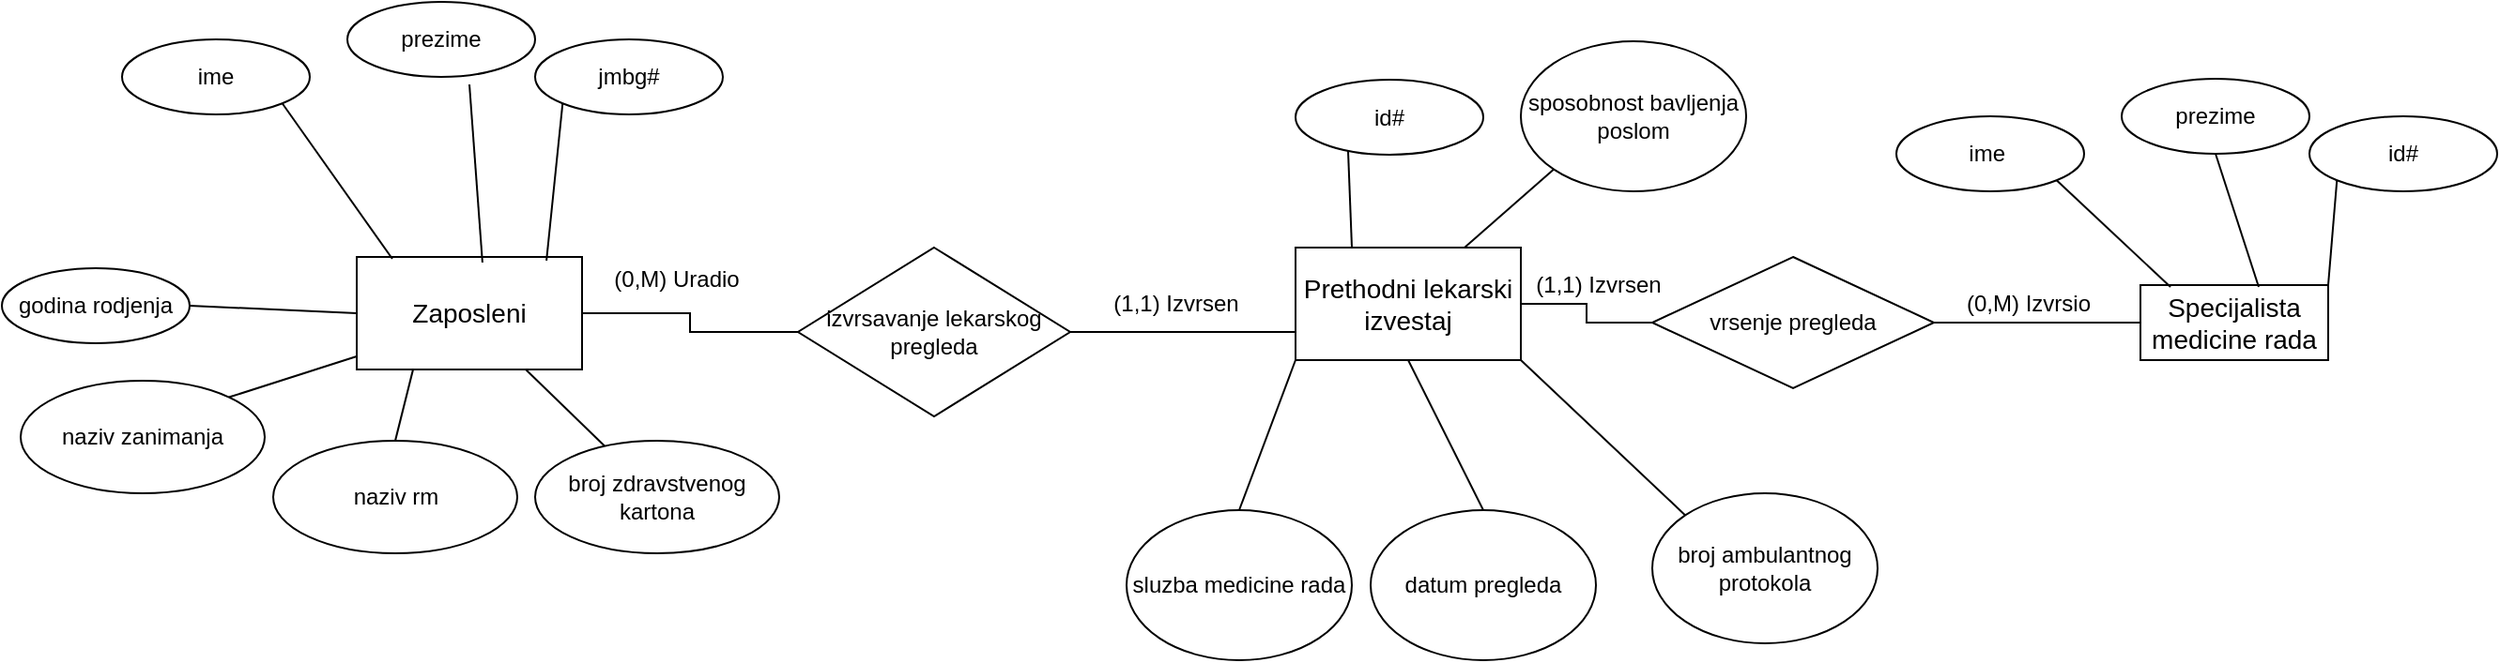 <mxfile version="22.0.8" type="device">
  <diagram id="cX9Rxq1GDXvq4FwfHjqG" name="Page-1">
    <mxGraphModel dx="2643" dy="1000" grid="1" gridSize="10" guides="1" tooltips="1" connect="1" arrows="1" fold="1" page="1" pageScale="1" pageWidth="850" pageHeight="1100" math="0" shadow="0">
      <root>
        <mxCell id="0" />
        <mxCell id="1" parent="0" />
        <mxCell id="XjySdd2gi-GwcaV57Ylc-87" style="rounded=0;orthogonalLoop=1;jettySize=auto;html=1;exitX=1;exitY=1;exitDx=0;exitDy=0;entryX=0;entryY=0;entryDx=0;entryDy=0;endArrow=none;endFill=0;" edge="1" parent="1" source="XjySdd2gi-GwcaV57Ylc-42" target="XjySdd2gi-GwcaV57Ylc-86">
          <mxGeometry relative="1" as="geometry" />
        </mxCell>
        <mxCell id="XjySdd2gi-GwcaV57Ylc-42" value="Prethodni lekarski izvestaj" style="rounded=0;whiteSpace=wrap;html=1;fontSize=14;" vertex="1" parent="1">
          <mxGeometry x="40" y="920" width="120" height="60" as="geometry" />
        </mxCell>
        <mxCell id="XjySdd2gi-GwcaV57Ylc-43" value="&lt;span style=&quot;font-size: 14px;&quot;&gt;Specijalista medicine rada&lt;/span&gt;" style="whiteSpace=wrap;html=1;align=center;" vertex="1" parent="1">
          <mxGeometry x="490" y="940" width="100" height="40" as="geometry" />
        </mxCell>
        <mxCell id="XjySdd2gi-GwcaV57Ylc-44" value="" style="edgeStyle=orthogonalEdgeStyle;rounded=0;orthogonalLoop=1;jettySize=auto;html=1;endArrow=none;endFill=0;" edge="1" parent="1" source="XjySdd2gi-GwcaV57Ylc-48" target="XjySdd2gi-GwcaV57Ylc-42">
          <mxGeometry relative="1" as="geometry">
            <mxPoint x="110" y="950" as="targetPoint" />
          </mxGeometry>
        </mxCell>
        <mxCell id="XjySdd2gi-GwcaV57Ylc-45" value="&lt;font style=&quot;font-size: 12px;&quot;&gt;(1,1) Izvrsen&lt;/font&gt;" style="edgeLabel;html=1;align=center;verticalAlign=middle;resizable=0;points=[];fontSize=12;" vertex="1" connectable="0" parent="XjySdd2gi-GwcaV57Ylc-44">
          <mxGeometry x="0.339" y="1" relative="1" as="geometry">
            <mxPoint x="14" y="-11" as="offset" />
          </mxGeometry>
        </mxCell>
        <mxCell id="XjySdd2gi-GwcaV57Ylc-46" style="edgeStyle=orthogonalEdgeStyle;rounded=0;orthogonalLoop=1;jettySize=auto;html=1;exitX=1;exitY=0.5;exitDx=0;exitDy=0;entryX=0;entryY=0.5;entryDx=0;entryDy=0;endArrow=none;endFill=0;" edge="1" parent="1" source="XjySdd2gi-GwcaV57Ylc-48" target="XjySdd2gi-GwcaV57Ylc-43">
          <mxGeometry relative="1" as="geometry" />
        </mxCell>
        <mxCell id="XjySdd2gi-GwcaV57Ylc-47" value="(0,M) Izvrsio" style="edgeLabel;html=1;align=center;verticalAlign=middle;resizable=0;points=[];fontSize=12;" vertex="1" connectable="0" parent="XjySdd2gi-GwcaV57Ylc-46">
          <mxGeometry x="-0.036" y="3" relative="1" as="geometry">
            <mxPoint x="-3" y="-7" as="offset" />
          </mxGeometry>
        </mxCell>
        <mxCell id="XjySdd2gi-GwcaV57Ylc-48" value="vrsenje pregleda" style="shape=rhombus;perimeter=rhombusPerimeter;whiteSpace=wrap;html=1;align=center;" vertex="1" parent="1">
          <mxGeometry x="230" y="925" width="150" height="70" as="geometry" />
        </mxCell>
        <mxCell id="XjySdd2gi-GwcaV57Ylc-49" value="ime&amp;nbsp;" style="ellipse;whiteSpace=wrap;html=1;align=center;" vertex="1" parent="1">
          <mxGeometry x="360" y="850" width="100" height="40" as="geometry" />
        </mxCell>
        <mxCell id="XjySdd2gi-GwcaV57Ylc-50" value="" style="endArrow=none;html=1;rounded=0;entryX=0.16;entryY=0.025;entryDx=0;entryDy=0;exitX=1;exitY=1;exitDx=0;exitDy=0;entryPerimeter=0;" edge="1" parent="1" source="XjySdd2gi-GwcaV57Ylc-49" target="XjySdd2gi-GwcaV57Ylc-43">
          <mxGeometry width="50" height="50" relative="1" as="geometry">
            <mxPoint x="520" y="1080" as="sourcePoint" />
            <mxPoint x="575" y="1028" as="targetPoint" />
          </mxGeometry>
        </mxCell>
        <mxCell id="XjySdd2gi-GwcaV57Ylc-51" value="id#" style="ellipse;whiteSpace=wrap;html=1;align=center;" vertex="1" parent="1">
          <mxGeometry x="580" y="850" width="100" height="40" as="geometry" />
        </mxCell>
        <mxCell id="XjySdd2gi-GwcaV57Ylc-52" value="" style="endArrow=none;html=1;rounded=0;entryX=1;entryY=0;entryDx=0;entryDy=0;exitX=0;exitY=1;exitDx=0;exitDy=0;" edge="1" parent="1" source="XjySdd2gi-GwcaV57Ylc-51" target="XjySdd2gi-GwcaV57Ylc-43">
          <mxGeometry width="50" height="50" relative="1" as="geometry">
            <mxPoint x="480" y="1010" as="sourcePoint" />
            <mxPoint x="575" y="1003" as="targetPoint" />
          </mxGeometry>
        </mxCell>
        <mxCell id="XjySdd2gi-GwcaV57Ylc-53" value="prezime" style="ellipse;whiteSpace=wrap;html=1;align=center;" vertex="1" parent="1">
          <mxGeometry x="480" y="830" width="100" height="40" as="geometry" />
        </mxCell>
        <mxCell id="XjySdd2gi-GwcaV57Ylc-54" value="" style="endArrow=none;html=1;rounded=0;entryX=0.63;entryY=0.025;entryDx=0;entryDy=0;exitX=0.5;exitY=1;exitDx=0;exitDy=0;entryPerimeter=0;" edge="1" parent="1" source="XjySdd2gi-GwcaV57Ylc-53" target="XjySdd2gi-GwcaV57Ylc-43">
          <mxGeometry width="50" height="50" relative="1" as="geometry">
            <mxPoint x="640" y="1070" as="sourcePoint" />
            <mxPoint x="735" y="1053" as="targetPoint" />
          </mxGeometry>
        </mxCell>
        <mxCell id="XjySdd2gi-GwcaV57Ylc-55" value="id#" style="ellipse;whiteSpace=wrap;html=1;align=center;" vertex="1" parent="1">
          <mxGeometry x="40" y="830.5" width="100" height="40" as="geometry" />
        </mxCell>
        <mxCell id="XjySdd2gi-GwcaV57Ylc-56" value="" style="endArrow=none;html=1;rounded=0;entryX=0.25;entryY=0;entryDx=0;entryDy=0;exitX=0.28;exitY=0.95;exitDx=0;exitDy=0;exitPerimeter=0;" edge="1" parent="1" source="XjySdd2gi-GwcaV57Ylc-55" target="XjySdd2gi-GwcaV57Ylc-42">
          <mxGeometry width="50" height="50" relative="1" as="geometry">
            <mxPoint x="110" y="1069.5" as="sourcePoint" />
            <mxPoint x="60" y="909.5" as="targetPoint" />
          </mxGeometry>
        </mxCell>
        <mxCell id="XjySdd2gi-GwcaV57Ylc-59" value="Zaposleni" style="rounded=0;whiteSpace=wrap;html=1;fontSize=14;" vertex="1" parent="1">
          <mxGeometry x="-460" y="925" width="120" height="60" as="geometry" />
        </mxCell>
        <mxCell id="XjySdd2gi-GwcaV57Ylc-60" value="" style="edgeStyle=orthogonalEdgeStyle;rounded=0;orthogonalLoop=1;jettySize=auto;html=1;endArrow=none;endFill=0;entryX=1;entryY=0.5;entryDx=0;entryDy=0;" edge="1" parent="1" source="XjySdd2gi-GwcaV57Ylc-64" target="XjySdd2gi-GwcaV57Ylc-59">
          <mxGeometry relative="1" as="geometry">
            <mxPoint x="-305" y="961" as="targetPoint" />
          </mxGeometry>
        </mxCell>
        <mxCell id="XjySdd2gi-GwcaV57Ylc-61" value="&lt;font style=&quot;font-size: 12px;&quot;&gt;(1,1) Izvrsen&lt;/font&gt;" style="edgeLabel;html=1;align=center;verticalAlign=middle;resizable=0;points=[];fontSize=12;" vertex="1" connectable="0" parent="XjySdd2gi-GwcaV57Ylc-60">
          <mxGeometry x="0.339" y="1" relative="1" as="geometry">
            <mxPoint x="274" y="-6" as="offset" />
          </mxGeometry>
        </mxCell>
        <mxCell id="XjySdd2gi-GwcaV57Ylc-62" style="edgeStyle=orthogonalEdgeStyle;rounded=0;orthogonalLoop=1;jettySize=auto;html=1;exitX=1;exitY=0.5;exitDx=0;exitDy=0;entryX=0;entryY=0.75;entryDx=0;entryDy=0;endArrow=none;endFill=0;" edge="1" parent="1" source="XjySdd2gi-GwcaV57Ylc-64" target="XjySdd2gi-GwcaV57Ylc-42">
          <mxGeometry relative="1" as="geometry">
            <mxPoint x="25" y="966" as="targetPoint" />
          </mxGeometry>
        </mxCell>
        <mxCell id="XjySdd2gi-GwcaV57Ylc-63" value="(0,M) Uradio" style="edgeLabel;html=1;align=center;verticalAlign=middle;resizable=0;points=[];fontSize=12;" vertex="1" connectable="0" parent="XjySdd2gi-GwcaV57Ylc-62">
          <mxGeometry x="-0.036" y="3" relative="1" as="geometry">
            <mxPoint x="-268" y="-25" as="offset" />
          </mxGeometry>
        </mxCell>
        <mxCell id="XjySdd2gi-GwcaV57Ylc-64" value="izvrsavanje lekarskog pregleda" style="shape=rhombus;perimeter=rhombusPerimeter;align=center;whiteSpace=wrap;html=1;spacingTop=0;spacing=2;spacingRight=2;spacingLeft=2;" vertex="1" parent="1">
          <mxGeometry x="-225" y="920" width="145" height="90" as="geometry" />
        </mxCell>
        <mxCell id="XjySdd2gi-GwcaV57Ylc-68" value="ime" style="ellipse;whiteSpace=wrap;html=1;align=center;" vertex="1" parent="1">
          <mxGeometry x="-585" y="809" width="100" height="40" as="geometry" />
        </mxCell>
        <mxCell id="XjySdd2gi-GwcaV57Ylc-69" value="" style="endArrow=none;html=1;rounded=0;entryX=0.158;entryY=0.017;entryDx=0;entryDy=0;exitX=1;exitY=1;exitDx=0;exitDy=0;entryPerimeter=0;" edge="1" parent="1" source="XjySdd2gi-GwcaV57Ylc-68" target="XjySdd2gi-GwcaV57Ylc-59">
          <mxGeometry width="50" height="50" relative="1" as="geometry">
            <mxPoint x="-425" y="1039" as="sourcePoint" />
            <mxPoint x="-442" y="902" as="targetPoint" />
          </mxGeometry>
        </mxCell>
        <mxCell id="XjySdd2gi-GwcaV57Ylc-70" value="jmbg#" style="ellipse;whiteSpace=wrap;html=1;align=center;" vertex="1" parent="1">
          <mxGeometry x="-365" y="809" width="100" height="40" as="geometry" />
        </mxCell>
        <mxCell id="XjySdd2gi-GwcaV57Ylc-71" value="" style="endArrow=none;html=1;rounded=0;entryX=0.842;entryY=0.033;entryDx=0;entryDy=0;exitX=0;exitY=1;exitDx=0;exitDy=0;entryPerimeter=0;" edge="1" parent="1" source="XjySdd2gi-GwcaV57Ylc-70" target="XjySdd2gi-GwcaV57Ylc-59">
          <mxGeometry width="50" height="50" relative="1" as="geometry">
            <mxPoint x="-465" y="969" as="sourcePoint" />
            <mxPoint x="-365" y="901" as="targetPoint" />
          </mxGeometry>
        </mxCell>
        <mxCell id="XjySdd2gi-GwcaV57Ylc-72" value="prezime" style="ellipse;whiteSpace=wrap;html=1;align=center;" vertex="1" parent="1">
          <mxGeometry x="-465" y="789" width="100" height="40" as="geometry" />
        </mxCell>
        <mxCell id="XjySdd2gi-GwcaV57Ylc-73" value="" style="endArrow=none;html=1;rounded=0;entryX=0.558;entryY=0.05;entryDx=0;entryDy=0;exitX=0.65;exitY=1.1;exitDx=0;exitDy=0;exitPerimeter=0;entryPerimeter=0;" edge="1" parent="1" source="XjySdd2gi-GwcaV57Ylc-72" target="XjySdd2gi-GwcaV57Ylc-59">
          <mxGeometry width="50" height="50" relative="1" as="geometry">
            <mxPoint x="-305" y="1029" as="sourcePoint" />
            <mxPoint x="-388" y="898" as="targetPoint" />
          </mxGeometry>
        </mxCell>
        <mxCell id="XjySdd2gi-GwcaV57Ylc-74" value="naziv zanimanja" style="ellipse;whiteSpace=wrap;html=1;align=center;" vertex="1" parent="1">
          <mxGeometry x="-639" y="991" width="130" height="60" as="geometry" />
        </mxCell>
        <mxCell id="XjySdd2gi-GwcaV57Ylc-75" value="" style="endArrow=none;html=1;rounded=0;entryX=0;entryY=0.883;entryDx=0;entryDy=0;exitX=1;exitY=0;exitDx=0;exitDy=0;entryPerimeter=0;" edge="1" parent="1" source="XjySdd2gi-GwcaV57Ylc-74" target="XjySdd2gi-GwcaV57Ylc-59">
          <mxGeometry width="50" height="50" relative="1" as="geometry">
            <mxPoint x="-519" y="1011" as="sourcePoint" />
            <mxPoint x="-459" y="959" as="targetPoint" />
          </mxGeometry>
        </mxCell>
        <mxCell id="XjySdd2gi-GwcaV57Ylc-76" value="godina rodjenja" style="ellipse;whiteSpace=wrap;html=1;align=center;" vertex="1" parent="1">
          <mxGeometry x="-649" y="931" width="100" height="40" as="geometry" />
        </mxCell>
        <mxCell id="XjySdd2gi-GwcaV57Ylc-77" value="" style="endArrow=none;html=1;rounded=0;entryX=0;entryY=0.5;entryDx=0;entryDy=0;exitX=1;exitY=0.5;exitDx=0;exitDy=0;" edge="1" parent="1" source="XjySdd2gi-GwcaV57Ylc-76" target="XjySdd2gi-GwcaV57Ylc-59">
          <mxGeometry width="50" height="50" relative="1" as="geometry">
            <mxPoint x="-559" y="951" as="sourcePoint" />
            <mxPoint x="-459" y="941" as="targetPoint" />
          </mxGeometry>
        </mxCell>
        <mxCell id="XjySdd2gi-GwcaV57Ylc-80" value="naziv rm" style="ellipse;whiteSpace=wrap;html=1;align=center;" vertex="1" parent="1">
          <mxGeometry x="-504.5" y="1023" width="130" height="60" as="geometry" />
        </mxCell>
        <mxCell id="XjySdd2gi-GwcaV57Ylc-81" value="" style="endArrow=none;html=1;rounded=0;entryX=0.25;entryY=1;entryDx=0;entryDy=0;exitX=0.5;exitY=0;exitDx=0;exitDy=0;" edge="1" parent="1" source="XjySdd2gi-GwcaV57Ylc-80" target="XjySdd2gi-GwcaV57Ylc-59">
          <mxGeometry width="50" height="50" relative="1" as="geometry">
            <mxPoint x="-384.5" y="1043" as="sourcePoint" />
            <mxPoint x="-325.5" y="1010" as="targetPoint" />
          </mxGeometry>
        </mxCell>
        <mxCell id="XjySdd2gi-GwcaV57Ylc-82" value="sluzba medicine rada" style="ellipse;whiteSpace=wrap;html=1;" vertex="1" parent="1">
          <mxGeometry x="-50" y="1060" width="120" height="80" as="geometry" />
        </mxCell>
        <mxCell id="XjySdd2gi-GwcaV57Ylc-83" style="rounded=0;orthogonalLoop=1;jettySize=auto;html=1;exitX=0.5;exitY=0;exitDx=0;exitDy=0;entryX=0;entryY=1;entryDx=0;entryDy=0;endArrow=none;endFill=0;" edge="1" parent="1" source="XjySdd2gi-GwcaV57Ylc-82" target="XjySdd2gi-GwcaV57Ylc-42">
          <mxGeometry relative="1" as="geometry" />
        </mxCell>
        <mxCell id="XjySdd2gi-GwcaV57Ylc-84" value="datum pregleda" style="ellipse;whiteSpace=wrap;html=1;" vertex="1" parent="1">
          <mxGeometry x="80" y="1060" width="120" height="80" as="geometry" />
        </mxCell>
        <mxCell id="XjySdd2gi-GwcaV57Ylc-85" style="rounded=0;orthogonalLoop=1;jettySize=auto;html=1;exitX=0.5;exitY=0;exitDx=0;exitDy=0;entryX=0.5;entryY=1;entryDx=0;entryDy=0;endArrow=none;endFill=0;" edge="1" parent="1" source="XjySdd2gi-GwcaV57Ylc-84" target="XjySdd2gi-GwcaV57Ylc-42">
          <mxGeometry relative="1" as="geometry">
            <mxPoint x="170" y="985" as="targetPoint" />
          </mxGeometry>
        </mxCell>
        <mxCell id="XjySdd2gi-GwcaV57Ylc-86" value="broj ambulantnog protokola" style="ellipse;whiteSpace=wrap;html=1;" vertex="1" parent="1">
          <mxGeometry x="230" y="1051" width="120" height="80" as="geometry" />
        </mxCell>
        <mxCell id="XjySdd2gi-GwcaV57Ylc-92" style="rounded=0;orthogonalLoop=1;jettySize=auto;html=1;entryX=0.75;entryY=1;entryDx=0;entryDy=0;endArrow=none;endFill=0;" edge="1" parent="1" source="XjySdd2gi-GwcaV57Ylc-90" target="XjySdd2gi-GwcaV57Ylc-59">
          <mxGeometry relative="1" as="geometry" />
        </mxCell>
        <mxCell id="XjySdd2gi-GwcaV57Ylc-90" value="broj zdravstvenog kartona" style="ellipse;whiteSpace=wrap;html=1;align=center;" vertex="1" parent="1">
          <mxGeometry x="-365" y="1023" width="130" height="60" as="geometry" />
        </mxCell>
        <mxCell id="XjySdd2gi-GwcaV57Ylc-94" style="rounded=0;orthogonalLoop=1;jettySize=auto;html=1;exitX=0;exitY=1;exitDx=0;exitDy=0;entryX=0.75;entryY=0;entryDx=0;entryDy=0;endArrow=none;endFill=0;" edge="1" parent="1" source="XjySdd2gi-GwcaV57Ylc-93" target="XjySdd2gi-GwcaV57Ylc-42">
          <mxGeometry relative="1" as="geometry" />
        </mxCell>
        <mxCell id="XjySdd2gi-GwcaV57Ylc-93" value="sposobnost bavljenja poslom" style="ellipse;whiteSpace=wrap;html=1;" vertex="1" parent="1">
          <mxGeometry x="160" y="810" width="120" height="80" as="geometry" />
        </mxCell>
      </root>
    </mxGraphModel>
  </diagram>
</mxfile>
